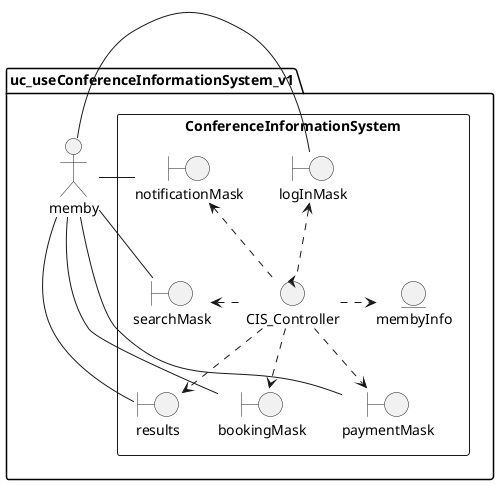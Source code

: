 
@startuml

package uc_useConferenceInformationSystem_v1 {
    actor memby as m

    rectangle ConferenceInformationSystem {
        control CIS_Controller as cisc

        boundary logInMask as lM
        boundary searchMask as sM
        boundary results as r
        boundary bookingMask as bM
        boundary paymentMask as pM
        boundary notificationMask as nM

        entity membyInfo as mI

        m -right- lM
        m -right- sM
        m -right- r
        m -right- bM
        m -right- pM
        m -right- nM

        cisc .up.> nM
        cisc .up.> lM
        cisc .down.> pM
        cisc .down.> bM
        cisc .down.> r
        cisc .left.> sM

        cisc .right.> mI


    }

}

@enduml